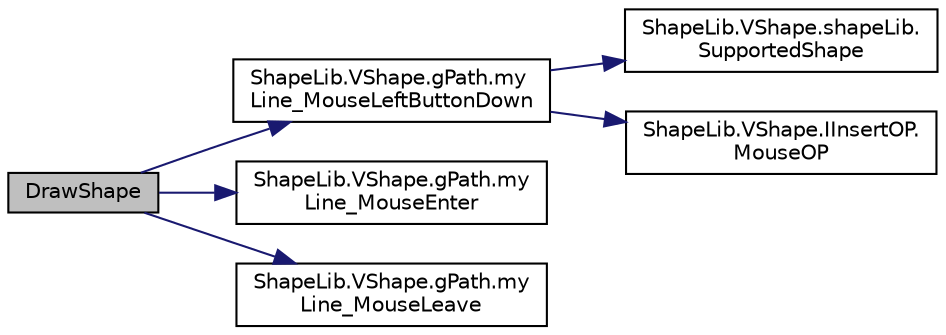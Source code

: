 digraph "DrawShape"
{
 // LATEX_PDF_SIZE
  edge [fontname="Helvetica",fontsize="10",labelfontname="Helvetica",labelfontsize="10"];
  node [fontname="Helvetica",fontsize="10",shape=record];
  rankdir="LR";
  Node7 [label="DrawShape",height=0.2,width=0.4,color="black", fillcolor="grey75", style="filled", fontcolor="black",tooltip="依data 繪製,如果是第一次畫要新建shape, 更新的話只要更新最後一點"];
  Node7 -> Node8 [color="midnightblue",fontsize="10",style="solid",fontname="Helvetica"];
  Node8 [label="ShapeLib.VShape.gPath.my\lLine_MouseLeftButtonDown",height=0.2,width=0.4,color="black", fillcolor="white", style="filled",URL="$classShapeLib_1_1VShape_1_1gPath.html#a1ca8ef88888343635dc9dc81fbfa6a00",tooltip=" "];
  Node8 -> Node9 [color="midnightblue",fontsize="10",style="solid",fontname="Helvetica"];
  Node9 [label="ShapeLib.VShape.shapeLib.\lSupportedShape",height=0.2,width=0.4,color="black", fillcolor="white", style="filled",URL="$classShapeLib_1_1VShape_1_1shapeLib.html#a2351d411700f286075d73bfc5b16ac5a",tooltip="define supported shape"];
  Node8 -> Node10 [color="midnightblue",fontsize="10",style="solid",fontname="Helvetica"];
  Node10 [label="ShapeLib.VShape.IInsertOP.\lMouseOP",height=0.2,width=0.4,color="black", fillcolor="white", style="filled",URL="$interfaceShapeLib_1_1VShape_1_1IInsertOP.html#a34b2c442f54a1f1bb63b778459d2ee6b",tooltip=" "];
  Node7 -> Node11 [color="midnightblue",fontsize="10",style="solid",fontname="Helvetica"];
  Node11 [label="ShapeLib.VShape.gPath.my\lLine_MouseEnter",height=0.2,width=0.4,color="black", fillcolor="white", style="filled",URL="$classShapeLib_1_1VShape_1_1gPath.html#a67c3d1a6c3f51a8d0a5041684c97214f",tooltip=" "];
  Node7 -> Node12 [color="midnightblue",fontsize="10",style="solid",fontname="Helvetica"];
  Node12 [label="ShapeLib.VShape.gPath.my\lLine_MouseLeave",height=0.2,width=0.4,color="black", fillcolor="white", style="filled",URL="$classShapeLib_1_1VShape_1_1gPath.html#a759c0865c6bfae30870b2fc26e167beb",tooltip=" "];
}
